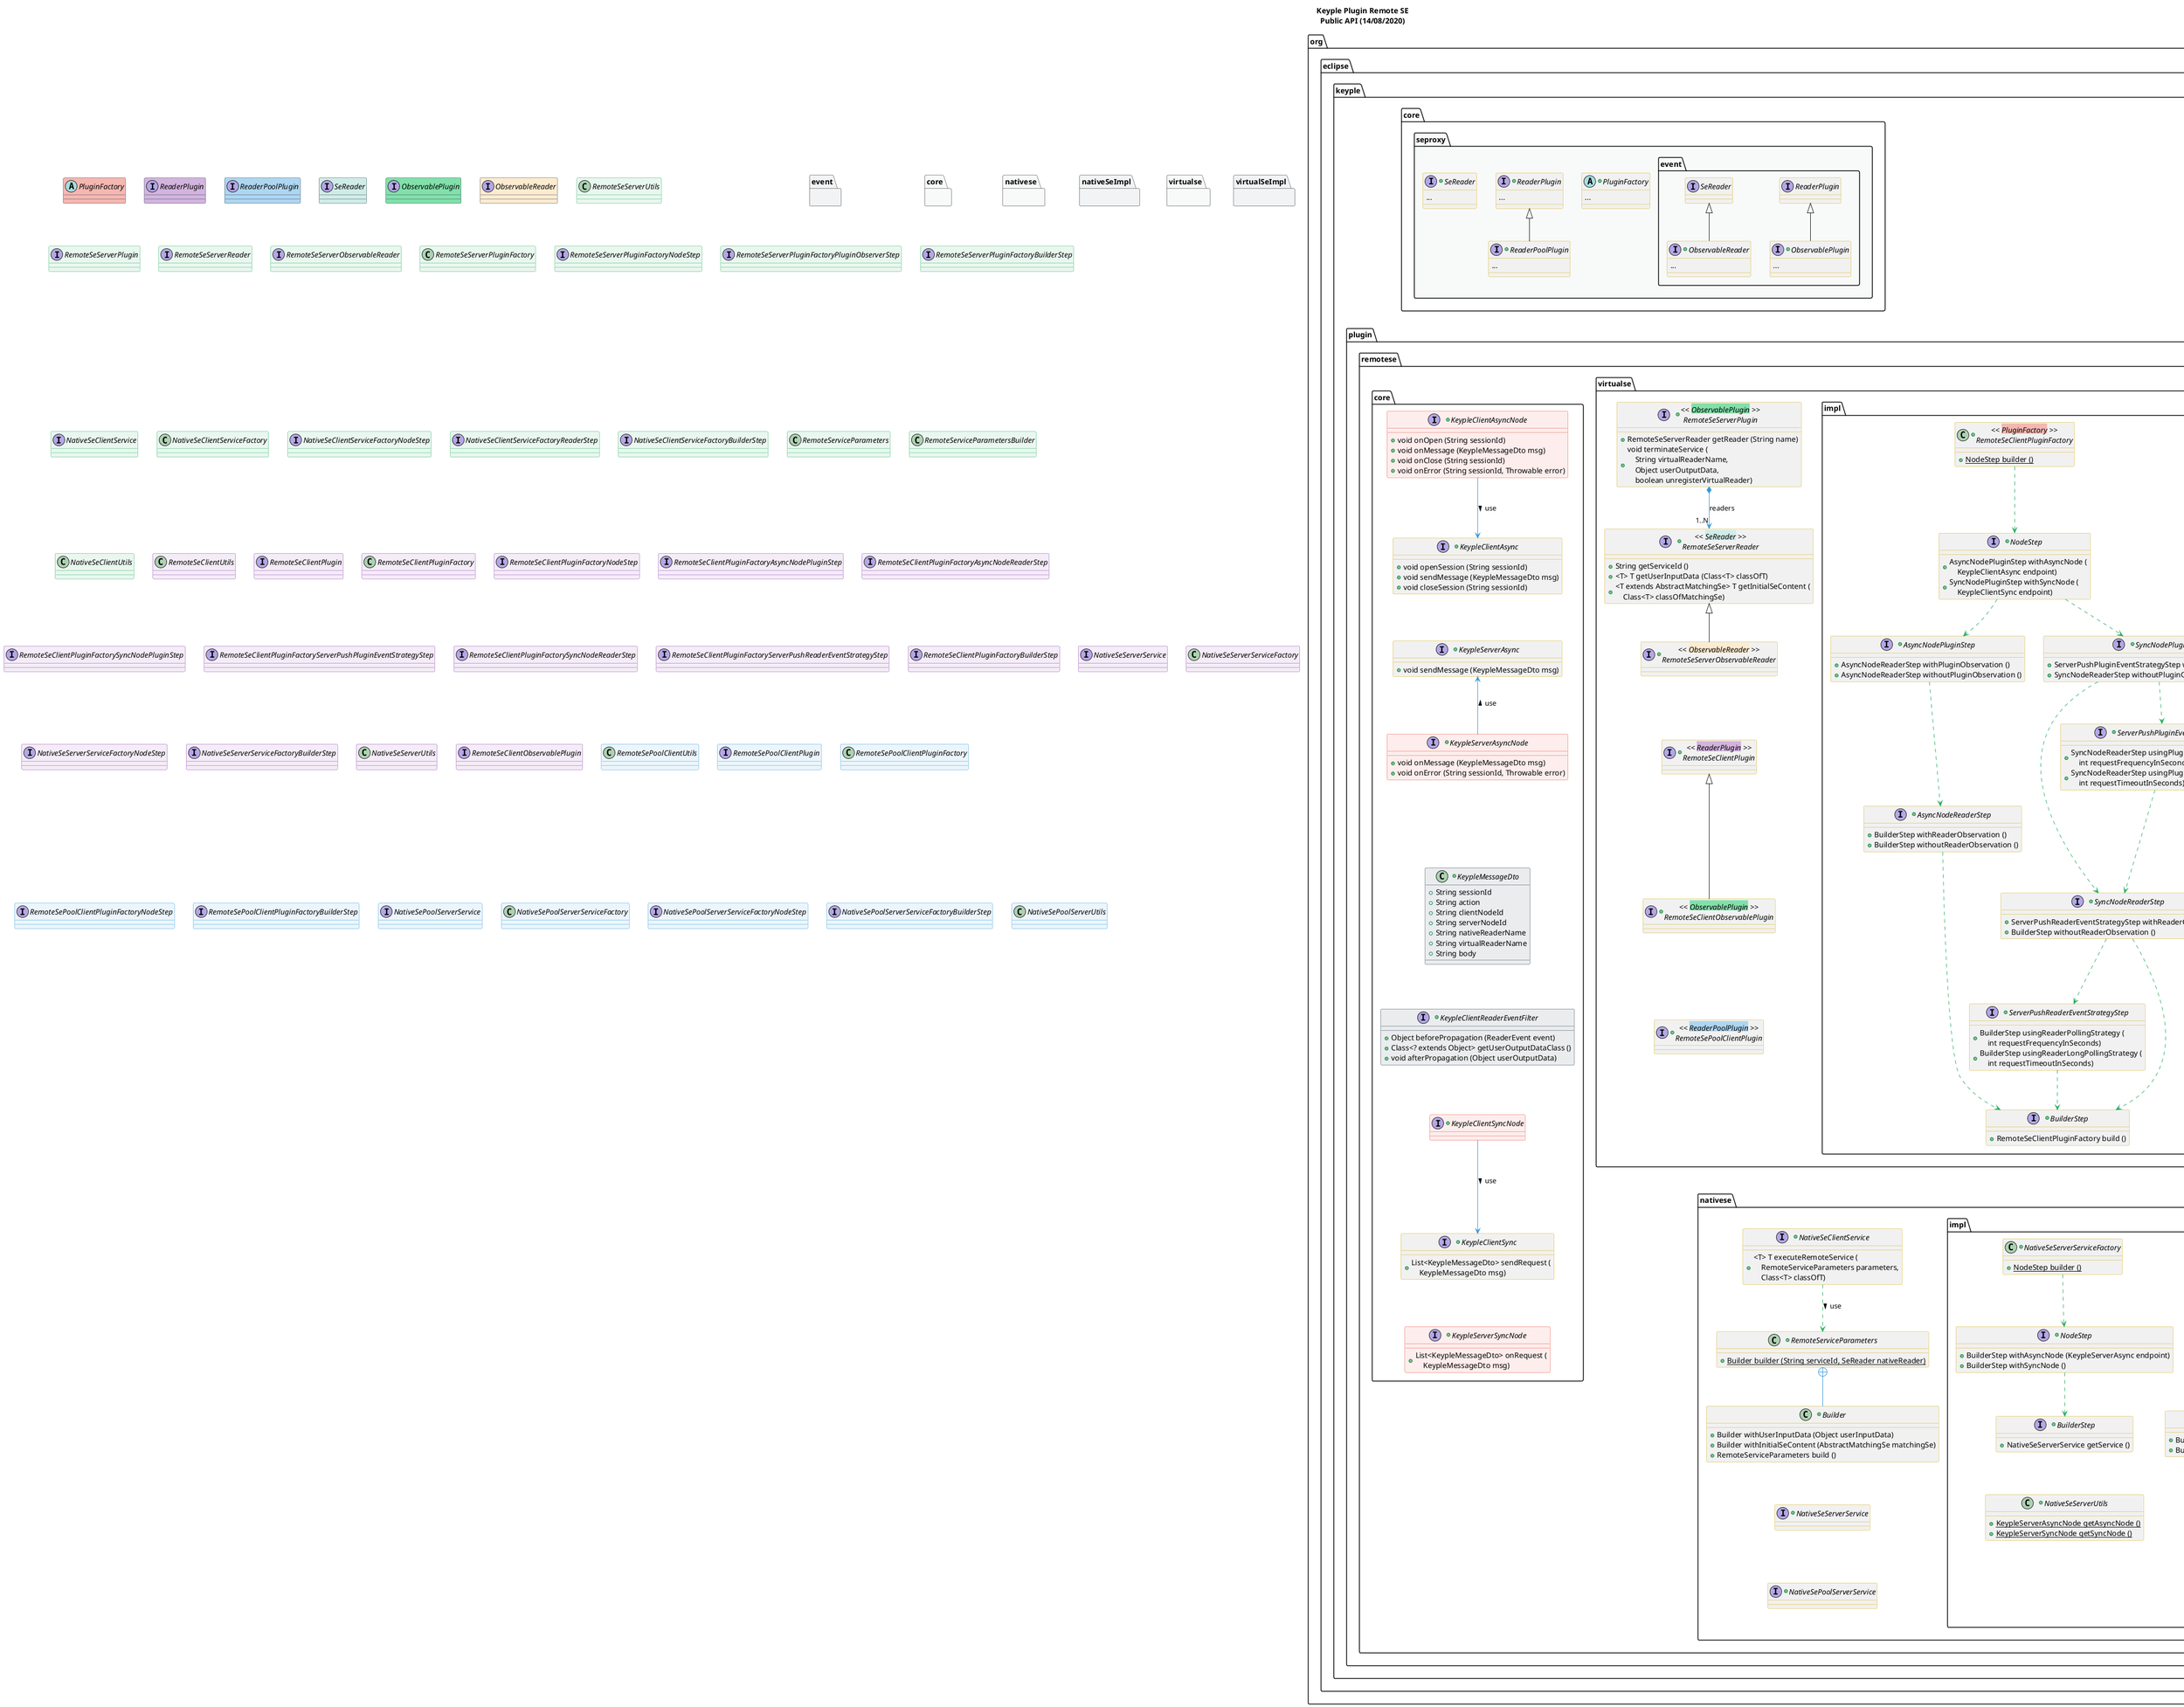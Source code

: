 @startuml
title
    Keyple Plugin Remote SE
    Public API (14/08/2020)
end title

' == THEME ==

'Couleurs issues de : https://htmlcolorcodes.com/fr/tableau-de-couleur/tableau-de-couleur-design-plat/
!define C_GREY1 F8F9F9
!define C_GREY2 F2F3F4
!define C_GREY3 E5E7E9
!define C_GREY4 D7DBDD
!define C_GREY5 CACFD2
!define C_GREY6 BDC3C7
!define C_LINK 3498DB
!define C_USE 27AE60

skinparam Shadowing false
skinparam ClassFontStyle italic
skinparam ClassBorderColor #D4AC0D
skinparam stereotypeABorderColor #A9DCDF
skinparam stereotypeIBorderColor #B4A7E5
skinparam stereotypeCBorderColor #ADD1B2
skinparam stereotypeEBorderColor #EB93DF
' Red
skinparam ClassBackgroundColor<<red>> #FDEDEC
skinparam ClassBorderColor<<red>> #E74C3C
hide <<red>> stereotype
' Purple
skinparam ClassBackgroundColor<<purple>> #F4ECF7
skinparam ClassBorderColor<<purple>> #8E44AD
hide <<purple>> stereotype
' blue
skinparam ClassBackgroundColor<<blue>> #EBF5FB
skinparam ClassBorderColor<<blue>> #3498DB
hide <<blue>> stereotype
' Green
skinparam ClassBackgroundColor<<green>> #E9F7EF
skinparam ClassBorderColor<<green>> #27AE60
hide <<green>> stereotype
' Grey
skinparam ClassBackgroundColor<<grey>> #EAECEE
skinparam ClassBorderColor<<grey>> #2C3E50
hide <<grey>> stereotype

' == CONTENT ==

package org.eclipse.keyple.core.seproxy {

    +abstract PluginFactory {
        ...
    }
    +interface ReaderPlugin {
        ...
    }
    +interface ReaderPoolPlugin extends ReaderPlugin {
        ...
    }
    +interface SeReader {
        ...
    }

    package event {
        +interface ObservablePlugin extends ReaderPlugin {
            ...
        }
        +interface ObservableReader extends SeReader {
                ...
        }
    }
}

package org.eclipse.keyple.plugin.remotese {

    package virtualse {

        ' Remote Handlers
            +interface "<< <back:#82E0AA>ObservablePlugin</back> >>\nRemoteSeServerPlugin" as RemoteSeServerPlugin {
                +RemoteSeServerReader getReader (String name)
                +void terminateService (\n    String virtualReaderName,\n    Object userOutputData,\n    boolean unregisterVirtualReader)
            }
            ' Remote Readers
            +interface "<< <back:#D0ECE7>SeReader</back> >>\nRemoteSeServerReader" as RemoteSeServerReader {
                +String getServiceId ()
                +<T> T getUserInputData (Class<T> classOfT)
                +<T extends AbstractMatchingSe> T getInitialSeContent (\n    Class<T> classOfMatchingSe)
            }
            +interface "<< <back:#FDEBD0>ObservableReader</back> >>\nRemoteSeServerObservableReader" as RemoteSeServerObservableReader extends RemoteSeServerReader {
            }
            +interface "<< <back:#D2B4DE>ReaderPlugin</back> >>\nRemoteSeClientPlugin" as RemoteSeClientPlugin {
            }
            +interface "<< <back:#82E0AA>ObservablePlugin</back> >>\nRemoteSeClientObservablePlugin" as RemoteSeClientObservablePlugin extends RemoteSeClientPlugin {
            }
            +interface "<< <back:#AED6F1>ReaderPoolPlugin</back> >>\nRemoteSePoolClientPlugin" as RemoteSePoolClientPlugin {
            }

        package impl as virtualSeImpl {

            ' Factories
            +class "<< <back:#F5B7B1>PluginFactory</back> >>\nRemoteSeServerPluginFactory" as RemoteSeServerPluginFactory {
                + {static} NodeStep builder ()
            }
            +interface "NodeStep" as RemoteSeServerPluginFactoryNodeStep {
                + PluginObservationStep withAsyncNode (\n    KeypleServerAsync endpoint)
                + PluginObservationStep withSyncNode ()
            }
            +interface "PluginObserverStep" as RemoteSeServerPluginFactoryPluginObserverStep {
                + BuilderStep withPluginObserver (\n    ObservablePlugin.PluginObserver observer)
            }
            +interface "BuilderStep" as RemoteSeServerPluginFactoryBuilderStep {
                + RemoteSeServerPluginFactory build ()
            }
            +class "<< <back:#F5B7B1>PluginFactory</back> >>\nRemoteSeClientPluginFactory" as RemoteSeClientPluginFactory {
                + {static} NodeStep builder ()
            }
            +interface "NodeStep" as RemoteSeClientPluginFactoryNodeStep {
                + AsyncNodePluginStep withAsyncNode (\n    KeypleClientAsync endpoint)
                + SyncNodePluginStep withSyncNode (\n    KeypleClientSync endpoint)
            }
            +interface "AsyncNodePluginStep" as RemoteSeClientPluginFactoryAsyncNodePluginStep {
                + AsyncNodeReaderStep withPluginObservation ()
                + AsyncNodeReaderStep withoutPluginObservation ()
            }
            +interface "AsyncNodeReaderStep" as RemoteSeClientPluginFactoryAsyncNodeReaderStep {
                + BuilderStep withReaderObservation ()
                + BuilderStep withoutReaderObservation ()
            }
            +interface "SyncNodePluginStep" as RemoteSeClientPluginFactorySyncNodePluginStep {
                + ServerPushPluginEventStrategyStep withPluginObservation ()
                + SyncNodeReaderStep withoutPluginObservation ()
            }
            +interface "ServerPushPluginEventStrategyStep" as RemoteSeClientPluginFactoryServerPushPluginEventStrategyStep {
                + SyncNodeReaderStep usingPluginPollingStrategy (\n    int requestFrequencyInSeconds)
                + SyncNodeReaderStep usingPluginLongPollingStrategy (\n    int requestTimeoutInSeconds)
            }
            +interface "SyncNodeReaderStep" as RemoteSeClientPluginFactorySyncNodeReaderStep {
                + ServerPushReaderEventStrategyStep withReaderObservation ()
                + BuilderStep withoutReaderObservation ()
            }
            +interface "ServerPushReaderEventStrategyStep" as RemoteSeClientPluginFactoryServerPushReaderEventStrategyStep {
                + BuilderStep usingReaderPollingStrategy (\n    int requestFrequencyInSeconds)
                + BuilderStep usingReaderLongPollingStrategy (\n    int requestTimeoutInSeconds)
            }
            +interface "BuilderStep" as RemoteSeClientPluginFactoryBuilderStep {
                + RemoteSeClientPluginFactory build ()
            }
            +class "<< <back:#F5B7B1>PluginFactory</back> >>\nRemoteSePoolClientPluginFactory" as RemoteSePoolClientPluginFactory {
                + {static} NodeStep builder ()
            }
            +class "NodeStep" as RemoteSePoolClientPluginFactoryNodeStep {
                + BuilderStep withAsyncNode (\n    KeypleClientAsync endpoint)
                + BuilderStep withSyncNode (\n    KeypleClientSync endpoint)
            }
            +interface "BuilderStep" as RemoteSePoolClientPluginFactoryBuilderStep {
                + RemoteSePoolClientPluginFactory build ()
            }

            ' Utilitaires Master
            +class RemoteSeServerUtils {
                ____
                + {static} RemoteSeServerPlugin getAsyncPlugin ()
                + {static} KeypleServerAsyncNode getAsyncNode ()
                ....
                + {static} RemoteSeServerPlugin getSyncPlugin ()
                + {static} KeypleServerSyncNode getSyncNode ()
            }
            +class RemoteSeClientUtils {
                ____
                + {static} RemoteSeClientPlugin getAsyncPlugin ()
                + {static} RemoteSeClientObservablePlugin getAsyncObservablePlugin ()
                + {static} KeypleClientAsyncNode getAsyncNode ()
                ....
                + {static} RemoteSeClientPlugin getSyncPlugin ()
                + {static} RemoteSeClientObservablePlugin getSyncObservablePlugin ()
            }
            +class RemoteSePoolClientUtils {
                ____
                + {static} RemoteSePoolClientPlugin getAsyncPlugin ()
                + {static} KeypleClientAsyncNode getAsyncNode ()
                ....
                + {static} RemoteSePoolClientPlugin getSyncPlugin ()
            }

        }

    }

    package core {

        ' DTO
        +class KeypleMessageDto {
            + String sessionId
            + String action
            + String clientNodeId
            + String serverNodeId
            + String nativeReaderName
            + String virtualReaderName
            + String body
        }
        +interface KeypleClientReaderEventFilter {
            +Object beforePropagation (ReaderEvent event)
            +Class<? extends Object> getUserOutputDataClass ()
            +void afterPropagation (Object userOutputData)
        }

        ' Nodes & Senders
            +interface KeypleClientAsyncNode {
                +void onOpen (String sessionId)
                +void onMessage (KeypleMessageDto msg)
                +void onClose (String sessionId)
                +void onError (String sessionId, Throwable error)
            }
            +interface KeypleClientAsync {
                +void openSession (String sessionId)
                +void sendMessage (KeypleMessageDto msg)
                +void closeSession (String sessionId)
            }
            +interface KeypleServerAsyncNode {
                +void onMessage (KeypleMessageDto msg)
                +void onError (String sessionId, Throwable error)
            }
            +interface KeypleServerAsync {
                +void sendMessage (KeypleMessageDto msg)
            }
            +interface KeypleClientSyncNode {
            }
            +interface KeypleClientSync {
                +List<KeypleMessageDto> sendRequest (\n    KeypleMessageDto msg)
            }
            +interface KeypleServerSyncNode {
                +List<KeypleMessageDto> onRequest (\n    KeypleMessageDto msg)
            }

    }

    package nativese {

            +interface NativeSeClientService {
                +<T> T executeRemoteService (\n    RemoteServiceParameters parameters,\n    Class<T> classOfT)
            }
            +class RemoteServiceParameters {
                +{static} Builder builder (String serviceId, SeReader nativeReader)
            }
            +class "Builder" as RemoteServiceParametersBuilder {
                +Builder withUserInputData (Object userInputData)
                +Builder withInitialSeContent (AbstractMatchingSe matchingSe)
                +RemoteServiceParameters build ()
            }
            +interface NativeSeServerService {
            }
            +interface NativeSePoolServerService {
            }

        package impl as nativeSeImpl {

            ' Factories
            +class NativeSeClientServiceFactory {
                + {static} NodeStep builder ()
            }
            +interface "NodeStep" as NativeSeClientServiceFactoryNodeStep {
                + ReaderStep withAsyncNode (KeypleClientAsync endpoint)
                + ReaderStep withSyncNode (KeypleClientSync endpoint)
            }
            +interface "ReaderStep" as NativeSeClientServiceFactoryReaderStep {
                + BuilderStep withReaderObservation (KeypleClientReaderEventFilter filter)
                + BuilderStep withoutReaderObservation ()
            }
            +interface "BuilderStep" as NativeSeClientServiceFactoryBuilderStep {
                + NativeSeClientService getService ()
            }
            +class NativeSeServerServiceFactory {
                + {static} NodeStep builder ()
            }
            +interface "NodeStep" as NativeSeServerServiceFactoryNodeStep {
                + BuilderStep withAsyncNode (KeypleServerAsync endpoint)
                + BuilderStep withSyncNode ()
            }
            +interface "BuilderStep" as NativeSeServerServiceFactoryBuilderStep {
                + NativeSeServerService getService ()
            }
            +class NativeSePoolServerServiceFactory {
                + {static} NodeStep builder ()
            }
            +interface "NodeStep" as NativeSePoolServerServiceFactoryNodeStep {
                + BuilderStep withAsyncNode (KeypleServerAsync endpoint)
                + BuilderStep withSyncNode ()
            }
            +interface "BuilderStep" as NativeSePoolServerServiceFactoryBuilderStep {
                + NativeSePoolServerService getService ()
            }

            ' Utilitaires Slave
            +class NativeSeClientUtils {
                + {static} NativeSeClientService getService ()
                + {static} KeypleClientAsyncNode getAsyncNode ()
            }
            +class NativeSeServerUtils {
                + {static} KeypleServerAsyncNode getAsyncNode ()
                + {static} KeypleServerSyncNode getSyncNode ()
            }
            +class NativeSePoolServerUtils {
                + {static} KeypleServerAsyncNode getAsyncNode ()
                + {static} KeypleServerSyncNode getSyncNode ()
            }

        }

    }

}

' Associations
RemoteSeServerPluginFactory ..> RemoteSeServerPluginFactoryNodeStep #C_USE
RemoteSeServerPluginFactoryNodeStep ..> RemoteSeServerPluginFactoryPluginObserverStep #C_USE
RemoteSeServerPluginFactoryPluginObserverStep ..> RemoteSeServerPluginFactoryBuilderStep #C_USE

RemoteSeClientPluginFactory ..> RemoteSeClientPluginFactoryNodeStep #C_USE
RemoteSeClientPluginFactoryNodeStep ..> RemoteSeClientPluginFactoryAsyncNodePluginStep #C_USE
RemoteSeClientPluginFactoryAsyncNodePluginStep ..> RemoteSeClientPluginFactoryAsyncNodeReaderStep #C_USE
RemoteSeClientPluginFactoryNodeStep ..> RemoteSeClientPluginFactorySyncNodePluginStep #C_USE
RemoteSeClientPluginFactorySyncNodePluginStep ..> RemoteSeClientPluginFactoryServerPushPluginEventStrategyStep #C_USE
RemoteSeClientPluginFactorySyncNodePluginStep ..> RemoteSeClientPluginFactorySyncNodeReaderStep #C_USE
RemoteSeClientPluginFactoryAsyncNodeReaderStep ..> RemoteSeClientPluginFactoryBuilderStep #C_USE
RemoteSeClientPluginFactoryServerPushPluginEventStrategyStep ..> RemoteSeClientPluginFactorySyncNodeReaderStep #C_USE
RemoteSeClientPluginFactorySyncNodeReaderStep ..> RemoteSeClientPluginFactoryBuilderStep #C_USE
RemoteSeClientPluginFactorySyncNodeReaderStep ..> RemoteSeClientPluginFactoryServerPushReaderEventStrategyStep #C_USE
RemoteSeClientPluginFactoryServerPushReaderEventStrategyStep ..> RemoteSeClientPluginFactoryBuilderStep #C_USE

RemoteSePoolClientPluginFactory ..> RemoteSePoolClientPluginFactoryNodeStep #C_USE
RemoteSePoolClientPluginFactoryNodeStep ..> RemoteSePoolClientPluginFactoryBuilderStep #C_USE

RemoteSeServerPlugin *--> "1..N" RemoteSeServerReader #C_LINK : readers

KeypleClientSyncNode --> KeypleClientSync #C_LINK : use >
KeypleClientAsyncNode --> KeypleClientAsync #C_LINK : use >
KeypleServerAsyncNode -up-> KeypleServerAsync #C_LINK : use >

NativeSeClientService ..> RemoteServiceParameters #C_USE : use >
RemoteServiceParameters +-- RemoteServiceParametersBuilder #C_LINK

NativeSeClientServiceFactory ..> NativeSeClientServiceFactoryNodeStep #C_USE
NativeSeClientServiceFactoryNodeStep ..> NativeSeClientServiceFactoryReaderStep #C_USE
NativeSeClientServiceFactoryReaderStep ..> NativeSeClientServiceFactoryBuilderStep #C_USE

NativeSeServerServiceFactory ..> NativeSeServerServiceFactoryNodeStep #C_USE
NativeSeServerServiceFactoryNodeStep ..> NativeSeServerServiceFactoryBuilderStep #C_USE

NativeSePoolServerServiceFactory ..> NativeSePoolServerServiceFactoryNodeStep #C_USE
NativeSePoolServerServiceFactoryNodeStep ..> NativeSePoolServerServiceFactoryBuilderStep #C_USE

' == LAYOUT ==

ObservableReader -[hidden]- RemoteSeServerPlugin

RemoteSeServerObservableReader -[hidden]- RemoteSeClientPlugin
RemoteSeClientObservablePlugin -[hidden]- RemoteSePoolClientPlugin

RemoteSeServerPluginFactoryBuilderStep -[hidden]- RemoteSeServerUtils
RemoteSeServerUtils -[hidden]- RemoteSeClientUtils
RemoteSePoolClientPluginFactoryBuilderStep -[hidden]- RemoteSePoolClientUtils

NativeSeClientServiceFactoryBuilderStep -[hidden]- NativeSeClientUtils
NativeSeServerServiceFactoryBuilderStep -[hidden]- NativeSeServerUtils
NativeSePoolServerServiceFactoryBuilderStep -[hidden]- NativeSePoolServerUtils

KeypleClientAsync -[hidden]- KeypleServerAsync
KeypleServerAsyncNode -[hidden]- KeypleMessageDto
KeypleMessageDto -[hidden]- KeypleClientReaderEventFilter
KeypleClientReaderEventFilter -[hidden]- KeypleClientSyncNode
KeypleClientSync -[hidden]- KeypleServerSyncNode

RemoteServiceParametersBuilder -[hidden]- NativeSeServerService
NativeSeServerService -[hidden]- NativeSePoolServerService

RemoteSePoolClientUtils -[hidden]- NativeSePoolServerServiceFactory
RemoteSeClientPluginFactoryBuilderStep -[hidden]- NativeSeServerServiceFactory
RemoteSeClientUtils -[hidden]- NativeSeClientServiceFactory

' == STYLE ==

package org.eclipse.keyple.core.seproxy #C_GREY1 {}
package event #C_GREY2 {}
package core #C_GREY1 {}
package nativese #C_GREY1 {}
package nativeSeImpl #C_GREY2 {}
package virtualse #C_GREY1 {}
package virtualSeImpl #C_GREY2 {}

abstract PluginFactory <<grey>> #F5B7B1
interface ReaderPlugin <<grey>> #D2B4DE
interface ReaderPoolPlugin <<grey>> #AED6F1
interface SeReader <<grey>> #D0ECE7
interface ObservablePlugin <<grey>> #82E0AA
interface ObservableReader <<grey>> #FDEBD0

class RemoteSeServerUtils <<green>>
interface RemoteSeServerPlugin <<green>>
interface RemoteSeServerReader <<green>>
interface RemoteSeServerObservableReader <<green>>
class RemoteSeServerPluginFactory <<green>>
interface RemoteSeServerPluginFactoryNodeStep <<green>>
interface RemoteSeServerPluginFactoryPluginObserverStep <<green>>
interface RemoteSeServerPluginFactoryBuilderStep <<green>>
interface NativeSeClientService <<green>>
class NativeSeClientServiceFactory <<green>>
interface NativeSeClientServiceFactoryNodeStep <<green>>
interface NativeSeClientServiceFactoryReaderStep <<green>>
interface NativeSeClientServiceFactoryBuilderStep <<green>>
class RemoteServiceParameters <<green>>
class RemoteServiceParametersBuilder <<green>>
class NativeSeClientUtils <<green>>

class RemoteSeClientUtils <<purple>>
interface RemoteSeClientPlugin <<purple>>
class RemoteSeClientPluginFactory <<purple>>
interface RemoteSeClientPluginFactoryNodeStep <<purple>>
interface RemoteSeClientPluginFactoryAsyncNodePluginStep <<purple>>
interface RemoteSeClientPluginFactoryAsyncNodeReaderStep <<purple>>
interface RemoteSeClientPluginFactorySyncNodePluginStep <<purple>>
interface RemoteSeClientPluginFactoryServerPushPluginEventStrategyStep <<purple>>
interface RemoteSeClientPluginFactorySyncNodeReaderStep <<purple>>
interface RemoteSeClientPluginFactoryServerPushReaderEventStrategyStep <<purple>>
interface RemoteSeClientPluginFactoryBuilderStep <<purple>>
interface NativeSeServerService <<purple>>
class NativeSeServerServiceFactory <<purple>>
interface NativeSeServerServiceFactoryNodeStep <<purple>>
interface NativeSeServerServiceFactoryBuilderStep <<purple>>
class NativeSeServerUtils <<purple>>

interface RemoteSeClientObservablePlugin <<purple>>

class RemoteSePoolClientUtils <<blue>>
interface RemoteSePoolClientPlugin <<blue>>
class RemoteSePoolClientPluginFactory <<blue>>
interface RemoteSePoolClientPluginFactoryNodeStep <<blue>>
interface RemoteSePoolClientPluginFactoryBuilderStep <<blue>>
interface NativeSePoolServerService <<blue>>
class NativeSePoolServerServiceFactory <<blue>>
interface NativeSePoolServerServiceFactoryNodeStep <<blue>>
interface NativeSePoolServerServiceFactoryBuilderStep <<blue>>
class NativeSePoolServerUtils <<blue>>

KeypleClientSyncNode <<red>>
KeypleServerSyncNode <<red>>
KeypleClientAsyncNode <<red>>
KeypleServerAsyncNode <<red>>

KeypleMessageDto <<grey>>
KeypleClientReaderEventFilter <<grey>>

@enduml